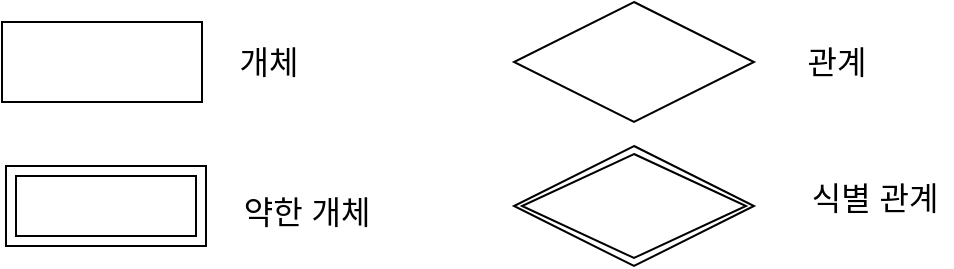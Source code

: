 <mxfile version="26.0.8">
  <diagram name="페이지-1" id="otCzz3wB9eFNJeWzA5jc">
    <mxGraphModel dx="1193" dy="1245" grid="0" gridSize="10" guides="1" tooltips="1" connect="1" arrows="1" fold="1" page="0" pageScale="1" pageWidth="827" pageHeight="1169" math="0" shadow="0">
      <root>
        <mxCell id="0" />
        <mxCell id="1" parent="0" />
        <mxCell id="I7vyz_pMai5-bKtqzJGK-4" value="" style="shape=ext;margin=3;double=1;whiteSpace=wrap;html=1;align=center;" vertex="1" parent="1">
          <mxGeometry x="-74" y="-46" width="100" height="40" as="geometry" />
        </mxCell>
        <mxCell id="I7vyz_pMai5-bKtqzJGK-5" value="" style="whiteSpace=wrap;html=1;align=center;" vertex="1" parent="1">
          <mxGeometry x="-76" y="-118" width="100" height="40" as="geometry" />
        </mxCell>
        <mxCell id="I7vyz_pMai5-bKtqzJGK-6" value="개체" style="text;html=1;align=center;verticalAlign=middle;resizable=0;points=[];autosize=1;strokeColor=none;fillColor=none;fontSize=16;" vertex="1" parent="1">
          <mxGeometry x="34" y="-113.5" width="46" height="31" as="geometry" />
        </mxCell>
        <mxCell id="I7vyz_pMai5-bKtqzJGK-7" value="약한 개체" style="text;html=1;align=center;verticalAlign=middle;resizable=0;points=[];autosize=1;strokeColor=none;fillColor=none;fontSize=16;" vertex="1" parent="1">
          <mxGeometry x="37" y="-39" width="78" height="31" as="geometry" />
        </mxCell>
        <mxCell id="I7vyz_pMai5-bKtqzJGK-8" value="" style="shape=rhombus;perimeter=rhombusPerimeter;whiteSpace=wrap;html=1;align=center;" vertex="1" parent="1">
          <mxGeometry x="180" y="-128" width="120" height="60" as="geometry" />
        </mxCell>
        <mxCell id="I7vyz_pMai5-bKtqzJGK-9" value="관계" style="text;html=1;align=center;verticalAlign=middle;resizable=0;points=[];autosize=1;strokeColor=none;fillColor=none;fontSize=16;" vertex="1" parent="1">
          <mxGeometry x="318" y="-113.5" width="46" height="31" as="geometry" />
        </mxCell>
        <mxCell id="I7vyz_pMai5-bKtqzJGK-10" value="" style="shape=rhombus;double=1;perimeter=rhombusPerimeter;whiteSpace=wrap;html=1;align=center;" vertex="1" parent="1">
          <mxGeometry x="180" y="-56" width="120" height="60" as="geometry" />
        </mxCell>
        <mxCell id="I7vyz_pMai5-bKtqzJGK-11" value="식별 관계" style="text;html=1;align=center;verticalAlign=middle;resizable=0;points=[];autosize=1;strokeColor=none;fillColor=none;fontSize=16;" vertex="1" parent="1">
          <mxGeometry x="321" y="-46" width="78" height="31" as="geometry" />
        </mxCell>
      </root>
    </mxGraphModel>
  </diagram>
</mxfile>

